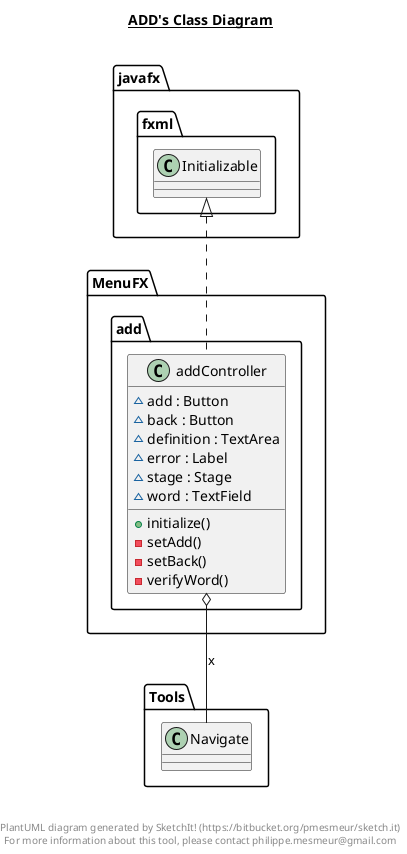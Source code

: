 @startuml

title __ADD's Class Diagram__\n

  namespace MenuFX {
    namespace add {
      class MenuFX.add.addController {
          ~ add : Button
          ~ back : Button
          ~ definition : TextArea
          ~ error : Label
          ~ stage : Stage
          ~ word : TextField
          + initialize()
          - setAdd()
          - setBack()
          - verifyWord()
      }
    }
  }
  

  MenuFX.add.addController .up.|> javafx.fxml.Initializable
  MenuFX.add.addController o-- Tools.Navigate : x


right footer


PlantUML diagram generated by SketchIt! (https://bitbucket.org/pmesmeur/sketch.it)
For more information about this tool, please contact philippe.mesmeur@gmail.com
endfooter

@enduml
